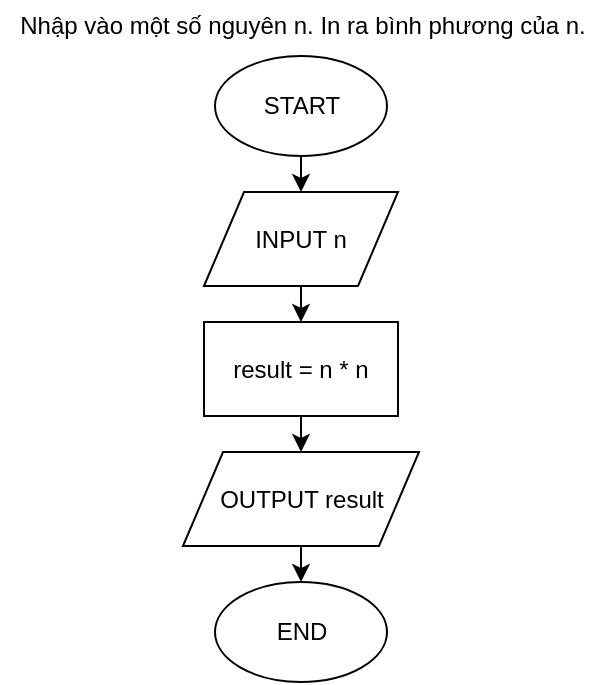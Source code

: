 <mxfile version="20.8.13" type="device" pages="2"><diagram name="Page-1" id="XrbsUwNmQAubUa4279kE"><mxGraphModel dx="683" dy="379" grid="0" gridSize="10" guides="1" tooltips="1" connect="1" arrows="1" fold="1" page="0" pageScale="1" pageWidth="850" pageHeight="1100" math="0" shadow="0"><root><mxCell id="0"/><mxCell id="1" parent="0"/><mxCell id="bUh5Syd41T29qfEqWc0i-1" value="Nhập vào một số nguyên n. In ra bình phương của n." style="text;html=1;align=center;verticalAlign=middle;resizable=0;points=[];autosize=1;strokeColor=none;fillColor=none;" vertex="1" parent="1"><mxGeometry x="38" y="36" width="301" height="26" as="geometry"/></mxCell><mxCell id="bUh5Syd41T29qfEqWc0i-2" value="START" style="ellipse;whiteSpace=wrap;html=1;" vertex="1" parent="1"><mxGeometry x="145.5" y="64" width="86" height="50" as="geometry"/></mxCell><mxCell id="bUh5Syd41T29qfEqWc0i-3" value="INPUT n" style="shape=parallelogram;perimeter=parallelogramPerimeter;whiteSpace=wrap;html=1;fixedSize=1;" vertex="1" parent="1"><mxGeometry x="140" y="132" width="97" height="47" as="geometry"/></mxCell><mxCell id="bUh5Syd41T29qfEqWc0i-4" value="result = n * n" style="rounded=0;whiteSpace=wrap;html=1;" vertex="1" parent="1"><mxGeometry x="140" y="197" width="97" height="47" as="geometry"/></mxCell><mxCell id="bUh5Syd41T29qfEqWc0i-6" value="OUTPUT result" style="shape=parallelogram;perimeter=parallelogramPerimeter;whiteSpace=wrap;html=1;fixedSize=1;" vertex="1" parent="1"><mxGeometry x="129.5" y="262" width="118" height="47" as="geometry"/></mxCell><mxCell id="bUh5Syd41T29qfEqWc0i-7" value="END" style="ellipse;whiteSpace=wrap;html=1;" vertex="1" parent="1"><mxGeometry x="145.5" y="327" width="86" height="50" as="geometry"/></mxCell><mxCell id="bUh5Syd41T29qfEqWc0i-8" value="" style="endArrow=classic;html=1;rounded=0;exitX=0.5;exitY=1;exitDx=0;exitDy=0;" edge="1" parent="1" source="bUh5Syd41T29qfEqWc0i-2" target="bUh5Syd41T29qfEqWc0i-3"><mxGeometry width="50" height="50" relative="1" as="geometry"><mxPoint x="188" y="256" as="sourcePoint"/><mxPoint x="238" y="206" as="targetPoint"/></mxGeometry></mxCell><mxCell id="bUh5Syd41T29qfEqWc0i-9" value="" style="endArrow=classic;html=1;rounded=0;exitX=0.5;exitY=1;exitDx=0;exitDy=0;" edge="1" parent="1" source="bUh5Syd41T29qfEqWc0i-3" target="bUh5Syd41T29qfEqWc0i-4"><mxGeometry width="50" height="50" relative="1" as="geometry"><mxPoint x="188" y="256" as="sourcePoint"/><mxPoint x="238" y="206" as="targetPoint"/></mxGeometry></mxCell><mxCell id="bUh5Syd41T29qfEqWc0i-10" value="" style="endArrow=classic;html=1;rounded=0;exitX=0.5;exitY=1;exitDx=0;exitDy=0;" edge="1" parent="1" source="bUh5Syd41T29qfEqWc0i-4" target="bUh5Syd41T29qfEqWc0i-6"><mxGeometry width="50" height="50" relative="1" as="geometry"><mxPoint x="188" y="256" as="sourcePoint"/><mxPoint x="238" y="206" as="targetPoint"/></mxGeometry></mxCell><mxCell id="bUh5Syd41T29qfEqWc0i-11" value="" style="endArrow=classic;html=1;rounded=0;exitX=0.5;exitY=1;exitDx=0;exitDy=0;" edge="1" parent="1" source="bUh5Syd41T29qfEqWc0i-6" target="bUh5Syd41T29qfEqWc0i-7"><mxGeometry width="50" height="50" relative="1" as="geometry"><mxPoint x="188" y="256" as="sourcePoint"/><mxPoint x="238" y="206" as="targetPoint"/></mxGeometry></mxCell></root></mxGraphModel></diagram><diagram id="R-6YZGQn-MO2pQWSGbZW" name="Page-2"><mxGraphModel dx="1434" dy="796" grid="0" gridSize="10" guides="1" tooltips="1" connect="1" arrows="1" fold="1" page="0" pageScale="1" pageWidth="850" pageHeight="1100" math="0" shadow="0"><root><mxCell id="0"/><mxCell id="1" parent="0"/></root></mxGraphModel></diagram></mxfile>